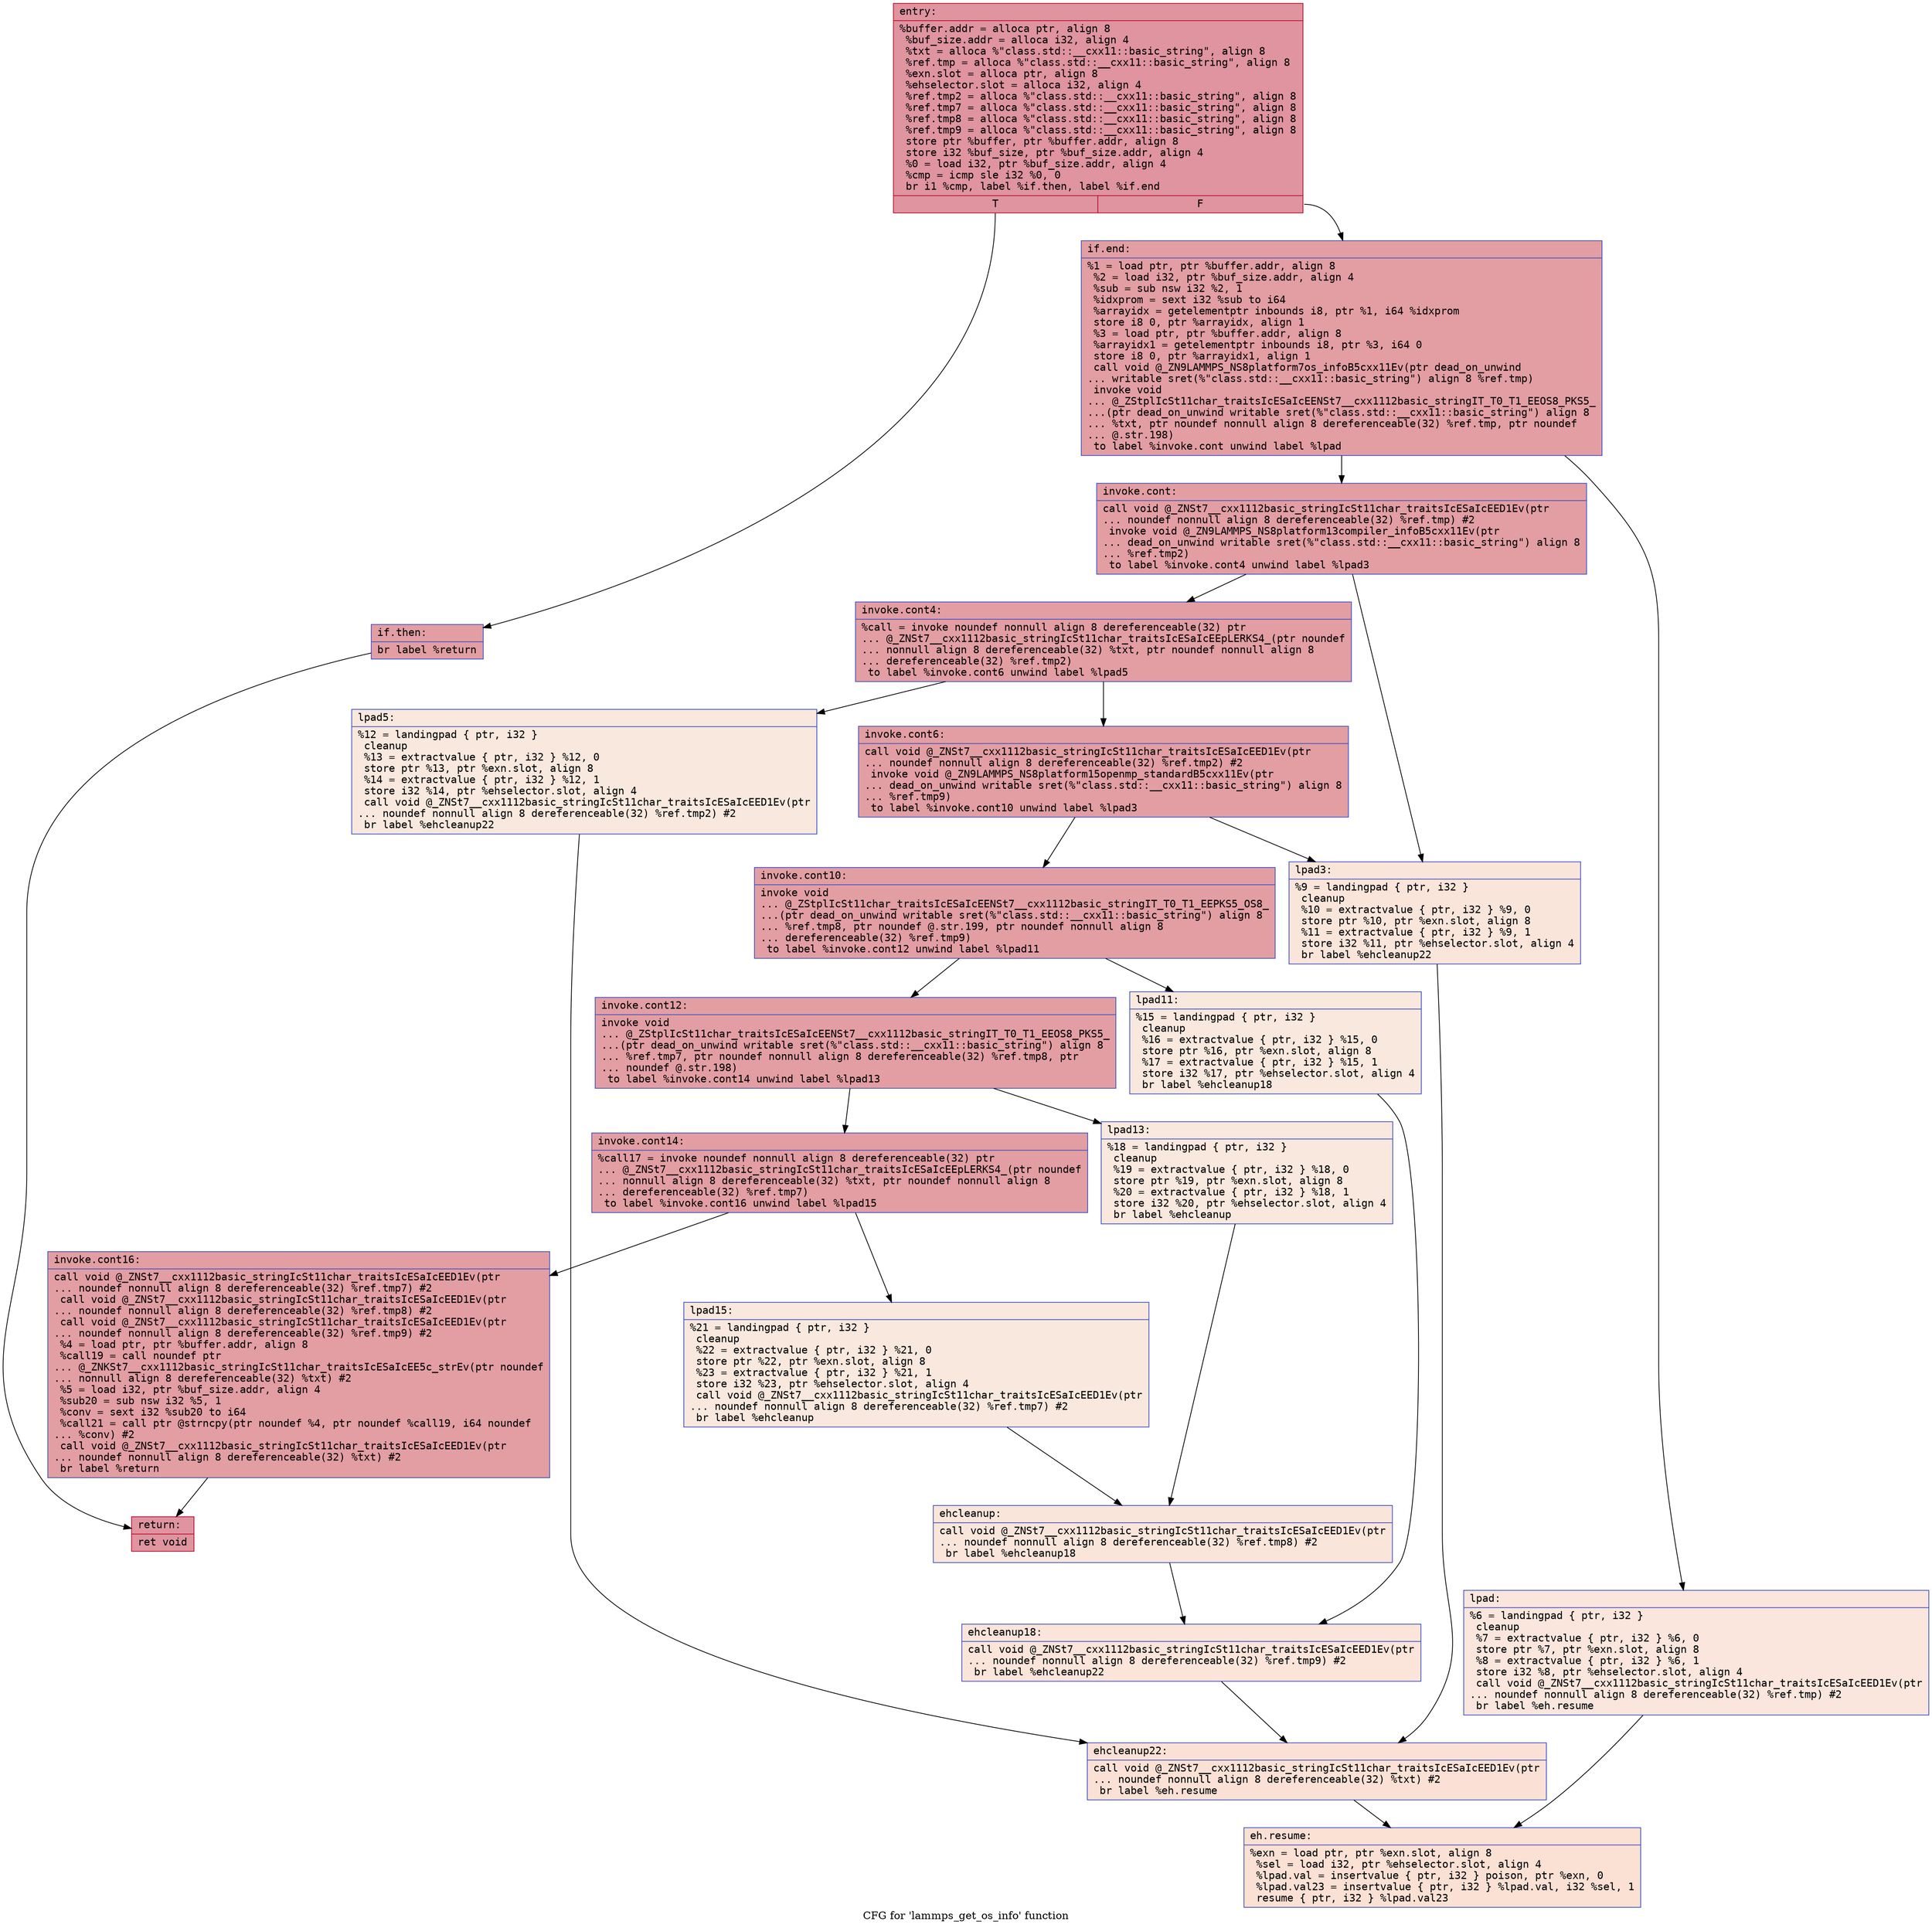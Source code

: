 digraph "CFG for 'lammps_get_os_info' function" {
	label="CFG for 'lammps_get_os_info' function";

	Node0x55bdf80f3170 [shape=record,color="#b70d28ff", style=filled, fillcolor="#b70d2870" fontname="Courier",label="{entry:\l|  %buffer.addr = alloca ptr, align 8\l  %buf_size.addr = alloca i32, align 4\l  %txt = alloca %\"class.std::__cxx11::basic_string\", align 8\l  %ref.tmp = alloca %\"class.std::__cxx11::basic_string\", align 8\l  %exn.slot = alloca ptr, align 8\l  %ehselector.slot = alloca i32, align 4\l  %ref.tmp2 = alloca %\"class.std::__cxx11::basic_string\", align 8\l  %ref.tmp7 = alloca %\"class.std::__cxx11::basic_string\", align 8\l  %ref.tmp8 = alloca %\"class.std::__cxx11::basic_string\", align 8\l  %ref.tmp9 = alloca %\"class.std::__cxx11::basic_string\", align 8\l  store ptr %buffer, ptr %buffer.addr, align 8\l  store i32 %buf_size, ptr %buf_size.addr, align 4\l  %0 = load i32, ptr %buf_size.addr, align 4\l  %cmp = icmp sle i32 %0, 0\l  br i1 %cmp, label %if.then, label %if.end\l|{<s0>T|<s1>F}}"];
	Node0x55bdf80f3170:s0 -> Node0x55bdf80f3b80[tooltip="entry -> if.then\nProbability 50.00%" ];
	Node0x55bdf80f3170:s1 -> Node0x55bdf80f3bd0[tooltip="entry -> if.end\nProbability 50.00%" ];
	Node0x55bdf80f3b80 [shape=record,color="#3d50c3ff", style=filled, fillcolor="#be242e70" fontname="Courier",label="{if.then:\l|  br label %return\l}"];
	Node0x55bdf80f3b80 -> Node0x55bdf80f3cf0[tooltip="if.then -> return\nProbability 100.00%" ];
	Node0x55bdf80f3bd0 [shape=record,color="#3d50c3ff", style=filled, fillcolor="#be242e70" fontname="Courier",label="{if.end:\l|  %1 = load ptr, ptr %buffer.addr, align 8\l  %2 = load i32, ptr %buf_size.addr, align 4\l  %sub = sub nsw i32 %2, 1\l  %idxprom = sext i32 %sub to i64\l  %arrayidx = getelementptr inbounds i8, ptr %1, i64 %idxprom\l  store i8 0, ptr %arrayidx, align 1\l  %3 = load ptr, ptr %buffer.addr, align 8\l  %arrayidx1 = getelementptr inbounds i8, ptr %3, i64 0\l  store i8 0, ptr %arrayidx1, align 1\l  call void @_ZN9LAMMPS_NS8platform7os_infoB5cxx11Ev(ptr dead_on_unwind\l... writable sret(%\"class.std::__cxx11::basic_string\") align 8 %ref.tmp)\l  invoke void\l... @_ZStplIcSt11char_traitsIcESaIcEENSt7__cxx1112basic_stringIT_T0_T1_EEOS8_PKS5_\l...(ptr dead_on_unwind writable sret(%\"class.std::__cxx11::basic_string\") align 8\l... %txt, ptr noundef nonnull align 8 dereferenceable(32) %ref.tmp, ptr noundef\l... @.str.198)\l          to label %invoke.cont unwind label %lpad\l}"];
	Node0x55bdf80f3bd0 -> Node0x55bdf80f4560[tooltip="if.end -> invoke.cont\nProbability 100.00%" ];
	Node0x55bdf80f3bd0 -> Node0x55bdf80f4610[tooltip="if.end -> lpad\nProbability 0.00%" ];
	Node0x55bdf80f4560 [shape=record,color="#3d50c3ff", style=filled, fillcolor="#be242e70" fontname="Courier",label="{invoke.cont:\l|  call void @_ZNSt7__cxx1112basic_stringIcSt11char_traitsIcESaIcEED1Ev(ptr\l... noundef nonnull align 8 dereferenceable(32) %ref.tmp) #2\l  invoke void @_ZN9LAMMPS_NS8platform13compiler_infoB5cxx11Ev(ptr\l... dead_on_unwind writable sret(%\"class.std::__cxx11::basic_string\") align 8\l... %ref.tmp2)\l          to label %invoke.cont4 unwind label %lpad3\l}"];
	Node0x55bdf80f4560 -> Node0x55bdf80f49e0[tooltip="invoke.cont -> invoke.cont4\nProbability 100.00%" ];
	Node0x55bdf80f4560 -> Node0x55bdf80f4b60[tooltip="invoke.cont -> lpad3\nProbability 0.00%" ];
	Node0x55bdf80f49e0 [shape=record,color="#3d50c3ff", style=filled, fillcolor="#be242e70" fontname="Courier",label="{invoke.cont4:\l|  %call = invoke noundef nonnull align 8 dereferenceable(32) ptr\l... @_ZNSt7__cxx1112basic_stringIcSt11char_traitsIcESaIcEEpLERKS4_(ptr noundef\l... nonnull align 8 dereferenceable(32) %txt, ptr noundef nonnull align 8\l... dereferenceable(32) %ref.tmp2)\l          to label %invoke.cont6 unwind label %lpad5\l}"];
	Node0x55bdf80f49e0 -> Node0x55bdf80f4f20[tooltip="invoke.cont4 -> invoke.cont6\nProbability 100.00%" ];
	Node0x55bdf80f49e0 -> Node0x55bdf80f4fa0[tooltip="invoke.cont4 -> lpad5\nProbability 0.00%" ];
	Node0x55bdf80f4f20 [shape=record,color="#3d50c3ff", style=filled, fillcolor="#be242e70" fontname="Courier",label="{invoke.cont6:\l|  call void @_ZNSt7__cxx1112basic_stringIcSt11char_traitsIcESaIcEED1Ev(ptr\l... noundef nonnull align 8 dereferenceable(32) %ref.tmp2) #2\l  invoke void @_ZN9LAMMPS_NS8platform15openmp_standardB5cxx11Ev(ptr\l... dead_on_unwind writable sret(%\"class.std::__cxx11::basic_string\") align 8\l... %ref.tmp9)\l          to label %invoke.cont10 unwind label %lpad3\l}"];
	Node0x55bdf80f4f20 -> Node0x55bdf80f4ed0[tooltip="invoke.cont6 -> invoke.cont10\nProbability 100.00%" ];
	Node0x55bdf80f4f20 -> Node0x55bdf80f4b60[tooltip="invoke.cont6 -> lpad3\nProbability 0.00%" ];
	Node0x55bdf80f4ed0 [shape=record,color="#3d50c3ff", style=filled, fillcolor="#be242e70" fontname="Courier",label="{invoke.cont10:\l|  invoke void\l... @_ZStplIcSt11char_traitsIcESaIcEENSt7__cxx1112basic_stringIT_T0_T1_EEPKS5_OS8_\l...(ptr dead_on_unwind writable sret(%\"class.std::__cxx11::basic_string\") align 8\l... %ref.tmp8, ptr noundef @.str.199, ptr noundef nonnull align 8\l... dereferenceable(32) %ref.tmp9)\l          to label %invoke.cont12 unwind label %lpad11\l}"];
	Node0x55bdf80f4ed0 -> Node0x55bdf80f55c0[tooltip="invoke.cont10 -> invoke.cont12\nProbability 100.00%" ];
	Node0x55bdf80f4ed0 -> Node0x55bdf80f56a0[tooltip="invoke.cont10 -> lpad11\nProbability 0.00%" ];
	Node0x55bdf80f55c0 [shape=record,color="#3d50c3ff", style=filled, fillcolor="#be242e70" fontname="Courier",label="{invoke.cont12:\l|  invoke void\l... @_ZStplIcSt11char_traitsIcESaIcEENSt7__cxx1112basic_stringIT_T0_T1_EEOS8_PKS5_\l...(ptr dead_on_unwind writable sret(%\"class.std::__cxx11::basic_string\") align 8\l... %ref.tmp7, ptr noundef nonnull align 8 dereferenceable(32) %ref.tmp8, ptr\l... noundef @.str.198)\l          to label %invoke.cont14 unwind label %lpad13\l}"];
	Node0x55bdf80f55c0 -> Node0x55bdf80f5a70[tooltip="invoke.cont12 -> invoke.cont14\nProbability 100.00%" ];
	Node0x55bdf80f55c0 -> Node0x55bdf80f5ac0[tooltip="invoke.cont12 -> lpad13\nProbability 0.00%" ];
	Node0x55bdf80f5a70 [shape=record,color="#3d50c3ff", style=filled, fillcolor="#be242e70" fontname="Courier",label="{invoke.cont14:\l|  %call17 = invoke noundef nonnull align 8 dereferenceable(32) ptr\l... @_ZNSt7__cxx1112basic_stringIcSt11char_traitsIcESaIcEEpLERKS4_(ptr noundef\l... nonnull align 8 dereferenceable(32) %txt, ptr noundef nonnull align 8\l... dereferenceable(32) %ref.tmp7)\l          to label %invoke.cont16 unwind label %lpad15\l}"];
	Node0x55bdf80f5a70 -> Node0x55bdf80f5de0[tooltip="invoke.cont14 -> invoke.cont16\nProbability 100.00%" ];
	Node0x55bdf80f5a70 -> Node0x55bdf80f5e30[tooltip="invoke.cont14 -> lpad15\nProbability 0.00%" ];
	Node0x55bdf80f5de0 [shape=record,color="#3d50c3ff", style=filled, fillcolor="#be242e70" fontname="Courier",label="{invoke.cont16:\l|  call void @_ZNSt7__cxx1112basic_stringIcSt11char_traitsIcESaIcEED1Ev(ptr\l... noundef nonnull align 8 dereferenceable(32) %ref.tmp7) #2\l  call void @_ZNSt7__cxx1112basic_stringIcSt11char_traitsIcESaIcEED1Ev(ptr\l... noundef nonnull align 8 dereferenceable(32) %ref.tmp8) #2\l  call void @_ZNSt7__cxx1112basic_stringIcSt11char_traitsIcESaIcEED1Ev(ptr\l... noundef nonnull align 8 dereferenceable(32) %ref.tmp9) #2\l  %4 = load ptr, ptr %buffer.addr, align 8\l  %call19 = call noundef ptr\l... @_ZNKSt7__cxx1112basic_stringIcSt11char_traitsIcESaIcEE5c_strEv(ptr noundef\l... nonnull align 8 dereferenceable(32) %txt) #2\l  %5 = load i32, ptr %buf_size.addr, align 4\l  %sub20 = sub nsw i32 %5, 1\l  %conv = sext i32 %sub20 to i64\l  %call21 = call ptr @strncpy(ptr noundef %4, ptr noundef %call19, i64 noundef\l... %conv) #2\l  call void @_ZNSt7__cxx1112basic_stringIcSt11char_traitsIcESaIcEED1Ev(ptr\l... noundef nonnull align 8 dereferenceable(32) %txt) #2\l  br label %return\l}"];
	Node0x55bdf80f5de0 -> Node0x55bdf80f3cf0[tooltip="invoke.cont16 -> return\nProbability 100.00%" ];
	Node0x55bdf80f3cf0 [shape=record,color="#b70d28ff", style=filled, fillcolor="#b70d2870" fontname="Courier",label="{return:\l|  ret void\l}"];
	Node0x55bdf80f4610 [shape=record,color="#3d50c3ff", style=filled, fillcolor="#f3c7b170" fontname="Courier",label="{lpad:\l|  %6 = landingpad \{ ptr, i32 \}\l          cleanup\l  %7 = extractvalue \{ ptr, i32 \} %6, 0\l  store ptr %7, ptr %exn.slot, align 8\l  %8 = extractvalue \{ ptr, i32 \} %6, 1\l  store i32 %8, ptr %ehselector.slot, align 4\l  call void @_ZNSt7__cxx1112basic_stringIcSt11char_traitsIcESaIcEED1Ev(ptr\l... noundef nonnull align 8 dereferenceable(32) %ref.tmp) #2\l  br label %eh.resume\l}"];
	Node0x55bdf80f4610 -> Node0x55bdf80f6bb0[tooltip="lpad -> eh.resume\nProbability 100.00%" ];
	Node0x55bdf80f4b60 [shape=record,color="#3d50c3ff", style=filled, fillcolor="#f4c5ad70" fontname="Courier",label="{lpad3:\l|  %9 = landingpad \{ ptr, i32 \}\l          cleanup\l  %10 = extractvalue \{ ptr, i32 \} %9, 0\l  store ptr %10, ptr %exn.slot, align 8\l  %11 = extractvalue \{ ptr, i32 \} %9, 1\l  store i32 %11, ptr %ehselector.slot, align 4\l  br label %ehcleanup22\l}"];
	Node0x55bdf80f4b60 -> Node0x55bdf80f7030[tooltip="lpad3 -> ehcleanup22\nProbability 100.00%" ];
	Node0x55bdf80f4fa0 [shape=record,color="#3d50c3ff", style=filled, fillcolor="#f2cab570" fontname="Courier",label="{lpad5:\l|  %12 = landingpad \{ ptr, i32 \}\l          cleanup\l  %13 = extractvalue \{ ptr, i32 \} %12, 0\l  store ptr %13, ptr %exn.slot, align 8\l  %14 = extractvalue \{ ptr, i32 \} %12, 1\l  store i32 %14, ptr %ehselector.slot, align 4\l  call void @_ZNSt7__cxx1112basic_stringIcSt11char_traitsIcESaIcEED1Ev(ptr\l... noundef nonnull align 8 dereferenceable(32) %ref.tmp2) #2\l  br label %ehcleanup22\l}"];
	Node0x55bdf80f4fa0 -> Node0x55bdf80f7030[tooltip="lpad5 -> ehcleanup22\nProbability 100.00%" ];
	Node0x55bdf80f56a0 [shape=record,color="#3d50c3ff", style=filled, fillcolor="#f2cab570" fontname="Courier",label="{lpad11:\l|  %15 = landingpad \{ ptr, i32 \}\l          cleanup\l  %16 = extractvalue \{ ptr, i32 \} %15, 0\l  store ptr %16, ptr %exn.slot, align 8\l  %17 = extractvalue \{ ptr, i32 \} %15, 1\l  store i32 %17, ptr %ehselector.slot, align 4\l  br label %ehcleanup18\l}"];
	Node0x55bdf80f56a0 -> Node0x55bdf80f73a0[tooltip="lpad11 -> ehcleanup18\nProbability 100.00%" ];
	Node0x55bdf80f5ac0 [shape=record,color="#3d50c3ff", style=filled, fillcolor="#f2cab570" fontname="Courier",label="{lpad13:\l|  %18 = landingpad \{ ptr, i32 \}\l          cleanup\l  %19 = extractvalue \{ ptr, i32 \} %18, 0\l  store ptr %19, ptr %exn.slot, align 8\l  %20 = extractvalue \{ ptr, i32 \} %18, 1\l  store i32 %20, ptr %ehselector.slot, align 4\l  br label %ehcleanup\l}"];
	Node0x55bdf80f5ac0 -> Node0x55bdf80f7b70[tooltip="lpad13 -> ehcleanup\nProbability 100.00%" ];
	Node0x55bdf80f5e30 [shape=record,color="#3d50c3ff", style=filled, fillcolor="#f2cab570" fontname="Courier",label="{lpad15:\l|  %21 = landingpad \{ ptr, i32 \}\l          cleanup\l  %22 = extractvalue \{ ptr, i32 \} %21, 0\l  store ptr %22, ptr %exn.slot, align 8\l  %23 = extractvalue \{ ptr, i32 \} %21, 1\l  store i32 %23, ptr %ehselector.slot, align 4\l  call void @_ZNSt7__cxx1112basic_stringIcSt11char_traitsIcESaIcEED1Ev(ptr\l... noundef nonnull align 8 dereferenceable(32) %ref.tmp7) #2\l  br label %ehcleanup\l}"];
	Node0x55bdf80f5e30 -> Node0x55bdf80f7b70[tooltip="lpad15 -> ehcleanup\nProbability 100.00%" ];
	Node0x55bdf80f7b70 [shape=record,color="#3d50c3ff", style=filled, fillcolor="#f4c5ad70" fontname="Courier",label="{ehcleanup:\l|  call void @_ZNSt7__cxx1112basic_stringIcSt11char_traitsIcESaIcEED1Ev(ptr\l... noundef nonnull align 8 dereferenceable(32) %ref.tmp8) #2\l  br label %ehcleanup18\l}"];
	Node0x55bdf80f7b70 -> Node0x55bdf80f73a0[tooltip="ehcleanup -> ehcleanup18\nProbability 100.00%" ];
	Node0x55bdf80f73a0 [shape=record,color="#3d50c3ff", style=filled, fillcolor="#f5c1a970" fontname="Courier",label="{ehcleanup18:\l|  call void @_ZNSt7__cxx1112basic_stringIcSt11char_traitsIcESaIcEED1Ev(ptr\l... noundef nonnull align 8 dereferenceable(32) %ref.tmp9) #2\l  br label %ehcleanup22\l}"];
	Node0x55bdf80f73a0 -> Node0x55bdf80f7030[tooltip="ehcleanup18 -> ehcleanup22\nProbability 100.00%" ];
	Node0x55bdf80f7030 [shape=record,color="#3d50c3ff", style=filled, fillcolor="#f7bca170" fontname="Courier",label="{ehcleanup22:\l|  call void @_ZNSt7__cxx1112basic_stringIcSt11char_traitsIcESaIcEED1Ev(ptr\l... noundef nonnull align 8 dereferenceable(32) %txt) #2\l  br label %eh.resume\l}"];
	Node0x55bdf80f7030 -> Node0x55bdf80f6bb0[tooltip="ehcleanup22 -> eh.resume\nProbability 100.00%" ];
	Node0x55bdf80f6bb0 [shape=record,color="#3d50c3ff", style=filled, fillcolor="#f7b99e70" fontname="Courier",label="{eh.resume:\l|  %exn = load ptr, ptr %exn.slot, align 8\l  %sel = load i32, ptr %ehselector.slot, align 4\l  %lpad.val = insertvalue \{ ptr, i32 \} poison, ptr %exn, 0\l  %lpad.val23 = insertvalue \{ ptr, i32 \} %lpad.val, i32 %sel, 1\l  resume \{ ptr, i32 \} %lpad.val23\l}"];
}
